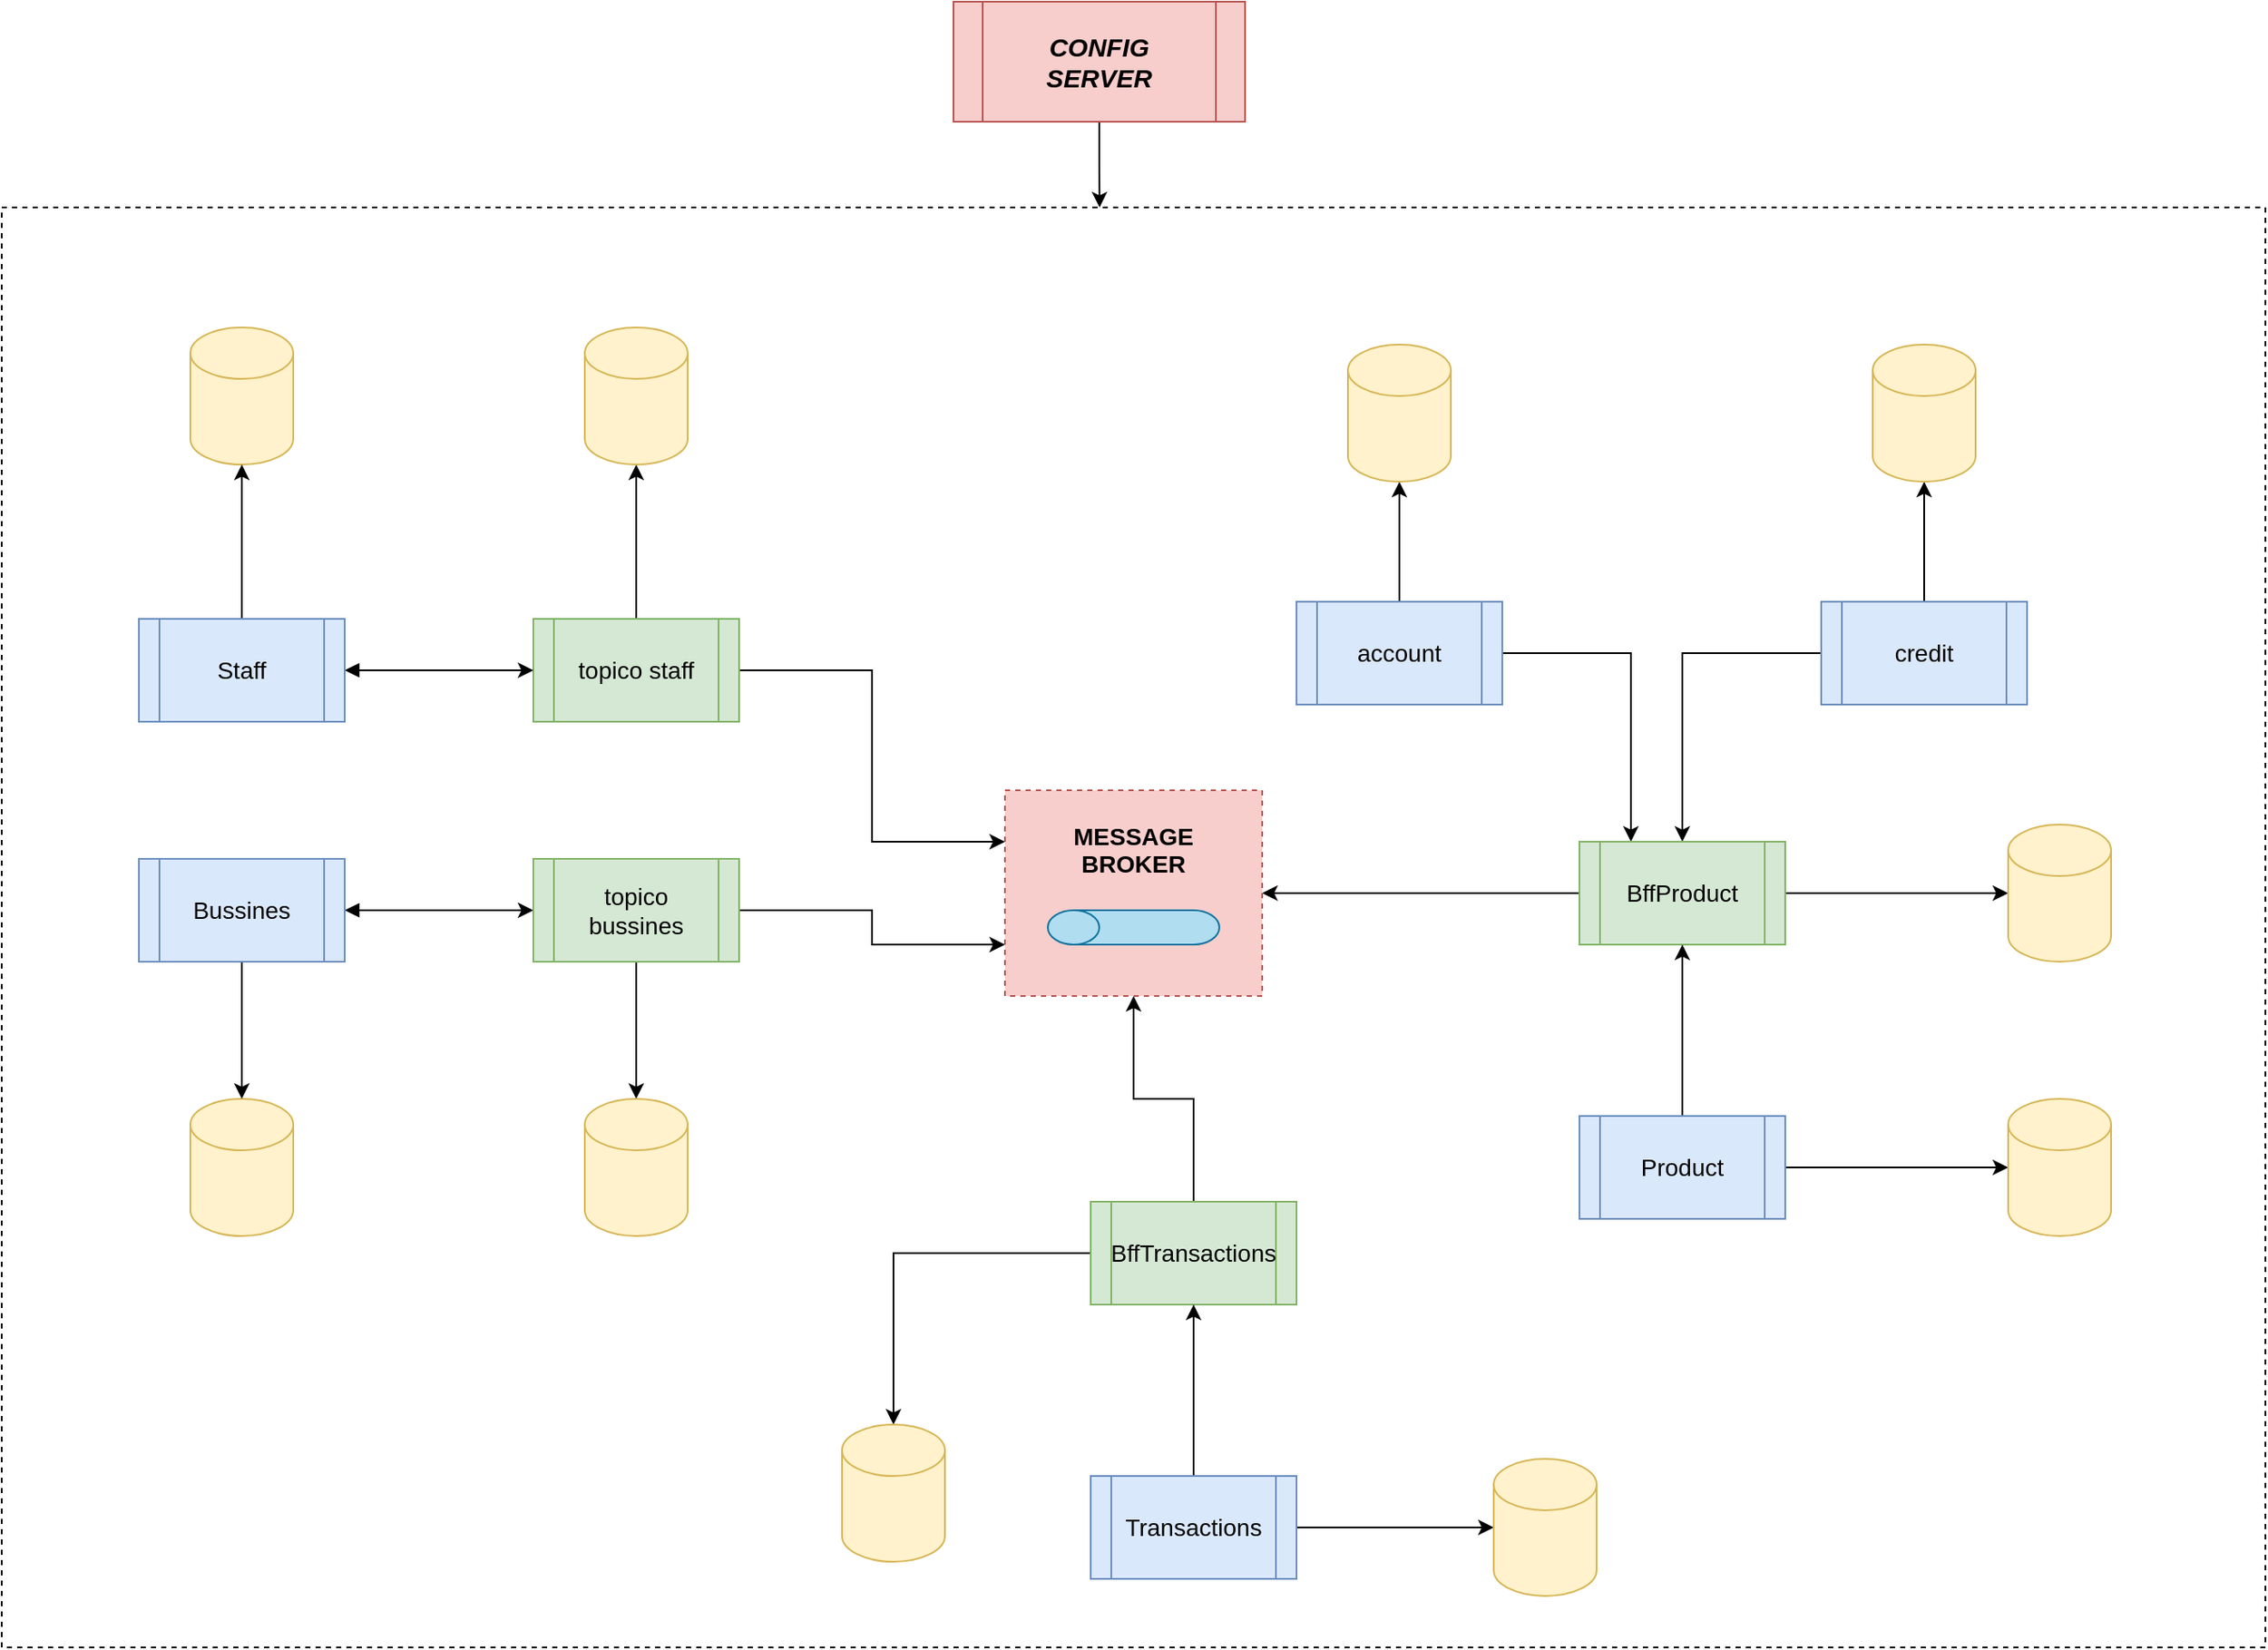 <mxfile version="14.6.13" type="device"><diagram name="diagrama" id="ptablE1Xy9eQ1XwBkvt3"><mxGraphModel dx="1673" dy="2148" grid="1" gridSize="10" guides="1" tooltips="1" connect="1" arrows="1" fold="1" page="1" pageScale="1" pageWidth="827" pageHeight="1169" math="0" shadow="0"><root><mxCell id="bzwxXqmKAgbk6rYUZJc3-0"/><mxCell id="bzwxXqmKAgbk6rYUZJc3-1" parent="bzwxXqmKAgbk6rYUZJc3-0"/><mxCell id="m1c-ONvpRuGJiBR-EVDI-1" value="" style="rounded=0;whiteSpace=wrap;html=1;dashed=1;" vertex="1" parent="bzwxXqmKAgbk6rYUZJc3-1"><mxGeometry x="120" y="-60" width="1320" height="840" as="geometry"/></mxCell><mxCell id="bzwxXqmKAgbk6rYUZJc3-7" style="edgeStyle=orthogonalEdgeStyle;rounded=0;orthogonalLoop=1;jettySize=auto;html=1;" edge="1" parent="bzwxXqmKAgbk6rYUZJc3-1" source="bzwxXqmKAgbk6rYUZJc3-8" target="bzwxXqmKAgbk6rYUZJc3-15"><mxGeometry relative="1" as="geometry"/></mxCell><mxCell id="wpPBjSK-WYZe5MlsYNr7-4" style="edgeStyle=orthogonalEdgeStyle;rounded=0;orthogonalLoop=1;jettySize=auto;html=1;" edge="1" parent="bzwxXqmKAgbk6rYUZJc3-1" source="bzwxXqmKAgbk6rYUZJc3-8" target="QjOhJ1oJxy0gdfXizLy4-0"><mxGeometry relative="1" as="geometry"/></mxCell><mxCell id="bzwxXqmKAgbk6rYUZJc3-8" value="BffTransactions" style="shape=process;whiteSpace=wrap;html=1;backgroundOutline=1;fillColor=#d5e8d4;strokeColor=#82b366;fontSize=14;" vertex="1" parent="bzwxXqmKAgbk6rYUZJc3-1"><mxGeometry x="755" y="520" width="120" height="60" as="geometry"/></mxCell><mxCell id="wpPBjSK-WYZe5MlsYNr7-6" style="edgeStyle=orthogonalEdgeStyle;rounded=0;orthogonalLoop=1;jettySize=auto;html=1;entryX=0.25;entryY=0;entryDx=0;entryDy=0;" edge="1" parent="bzwxXqmKAgbk6rYUZJc3-1" source="bzwxXqmKAgbk6rYUZJc3-10" target="bzwxXqmKAgbk6rYUZJc3-25"><mxGeometry relative="1" as="geometry"/></mxCell><mxCell id="wpPBjSK-WYZe5MlsYNr7-14" style="edgeStyle=orthogonalEdgeStyle;rounded=0;orthogonalLoop=1;jettySize=auto;html=1;" edge="1" parent="bzwxXqmKAgbk6rYUZJc3-1" source="bzwxXqmKAgbk6rYUZJc3-10" target="bzwxXqmKAgbk6rYUZJc3-16"><mxGeometry relative="1" as="geometry"/></mxCell><mxCell id="bzwxXqmKAgbk6rYUZJc3-10" value="account" style="shape=process;whiteSpace=wrap;html=1;backgroundOutline=1;fillColor=#dae8fc;strokeColor=#6c8ebf;fontSize=14;" vertex="1" parent="bzwxXqmKAgbk6rYUZJc3-1"><mxGeometry x="875" y="170" width="120" height="60" as="geometry"/></mxCell><mxCell id="HkmteI1vQmgSBU2RVuHI-7" style="edgeStyle=orthogonalEdgeStyle;rounded=0;orthogonalLoop=1;jettySize=auto;html=1;fontSize=14;startArrow=none;startFill=0;" edge="1" parent="bzwxXqmKAgbk6rYUZJc3-1" source="bzwxXqmKAgbk6rYUZJc3-12" target="bzwxXqmKAgbk6rYUZJc3-25"><mxGeometry relative="1" as="geometry"/></mxCell><mxCell id="HkmteI1vQmgSBU2RVuHI-8" style="edgeStyle=orthogonalEdgeStyle;rounded=0;orthogonalLoop=1;jettySize=auto;html=1;fontSize=14;startArrow=none;startFill=0;" edge="1" parent="bzwxXqmKAgbk6rYUZJc3-1" source="bzwxXqmKAgbk6rYUZJc3-12" target="bzwxXqmKAgbk6rYUZJc3-17"><mxGeometry relative="1" as="geometry"/></mxCell><mxCell id="bzwxXqmKAgbk6rYUZJc3-12" value="credit" style="shape=process;whiteSpace=wrap;html=1;backgroundOutline=1;fillColor=#dae8fc;strokeColor=#6c8ebf;fontSize=14;" vertex="1" parent="bzwxXqmKAgbk6rYUZJc3-1"><mxGeometry x="1181" y="170" width="120" height="60" as="geometry"/></mxCell><mxCell id="bzwxXqmKAgbk6rYUZJc3-13" value="" style="shape=cylinder3;whiteSpace=wrap;html=1;boundedLbl=1;backgroundOutline=1;size=15;fillColor=#fff2cc;strokeColor=#d6b656;" vertex="1" parent="bzwxXqmKAgbk6rYUZJc3-1"><mxGeometry x="230" y="10" width="60" height="80" as="geometry"/></mxCell><mxCell id="bzwxXqmKAgbk6rYUZJc3-14" value="" style="shape=cylinder3;whiteSpace=wrap;html=1;boundedLbl=1;backgroundOutline=1;size=15;fillColor=#fff2cc;strokeColor=#d6b656;" vertex="1" parent="bzwxXqmKAgbk6rYUZJc3-1"><mxGeometry x="230" y="460" width="60" height="80" as="geometry"/></mxCell><mxCell id="bzwxXqmKAgbk6rYUZJc3-15" value="" style="shape=cylinder3;whiteSpace=wrap;html=1;boundedLbl=1;backgroundOutline=1;size=15;fillColor=#fff2cc;strokeColor=#d6b656;" vertex="1" parent="bzwxXqmKAgbk6rYUZJc3-1"><mxGeometry x="610" y="650" width="60" height="80" as="geometry"/></mxCell><mxCell id="bzwxXqmKAgbk6rYUZJc3-16" value="" style="shape=cylinder3;whiteSpace=wrap;html=1;boundedLbl=1;backgroundOutline=1;size=15;fillColor=#fff2cc;strokeColor=#d6b656;" vertex="1" parent="bzwxXqmKAgbk6rYUZJc3-1"><mxGeometry x="905" y="20" width="60" height="80" as="geometry"/></mxCell><mxCell id="bzwxXqmKAgbk6rYUZJc3-17" value="" style="shape=cylinder3;whiteSpace=wrap;html=1;boundedLbl=1;backgroundOutline=1;size=15;fillColor=#fff2cc;strokeColor=#d6b656;" vertex="1" parent="bzwxXqmKAgbk6rYUZJc3-1"><mxGeometry x="1211" y="20" width="60" height="80" as="geometry"/></mxCell><mxCell id="bzwxXqmKAgbk6rYUZJc3-18" style="edgeStyle=orthogonalEdgeStyle;rounded=0;orthogonalLoop=1;jettySize=auto;html=1;" edge="1" parent="bzwxXqmKAgbk6rYUZJc3-1" source="bzwxXqmKAgbk6rYUZJc3-20" target="bzwxXqmKAgbk6rYUZJc3-14"><mxGeometry relative="1" as="geometry"/></mxCell><mxCell id="HkmteI1vQmgSBU2RVuHI-2" style="edgeStyle=orthogonalEdgeStyle;rounded=0;orthogonalLoop=1;jettySize=auto;html=1;entryX=0;entryY=0.5;entryDx=0;entryDy=0;startArrow=block;startFill=1;" edge="1" parent="bzwxXqmKAgbk6rYUZJc3-1" source="bzwxXqmKAgbk6rYUZJc3-20" target="m1c-ONvpRuGJiBR-EVDI-6"><mxGeometry relative="1" as="geometry"/></mxCell><mxCell id="bzwxXqmKAgbk6rYUZJc3-20" value="Bussines" style="shape=process;whiteSpace=wrap;html=1;backgroundOutline=1;fillColor=#dae8fc;strokeColor=#6c8ebf;fontSize=14;" vertex="1" parent="bzwxXqmKAgbk6rYUZJc3-1"><mxGeometry x="200" y="320" width="120" height="60" as="geometry"/></mxCell><mxCell id="bzwxXqmKAgbk6rYUZJc3-21" value="" style="edgeStyle=orthogonalEdgeStyle;rounded=0;orthogonalLoop=1;jettySize=auto;html=1;exitX=1;exitY=0.5;exitDx=0;exitDy=0;" edge="1" parent="bzwxXqmKAgbk6rYUZJc3-1" source="bzwxXqmKAgbk6rYUZJc3-25" target="bzwxXqmKAgbk6rYUZJc3-26"><mxGeometry relative="1" as="geometry"/></mxCell><mxCell id="wpPBjSK-WYZe5MlsYNr7-8" style="edgeStyle=orthogonalEdgeStyle;rounded=0;orthogonalLoop=1;jettySize=auto;html=1;" edge="1" parent="bzwxXqmKAgbk6rYUZJc3-1" source="bzwxXqmKAgbk6rYUZJc3-25" target="QjOhJ1oJxy0gdfXizLy4-0"><mxGeometry relative="1" as="geometry"/></mxCell><mxCell id="bzwxXqmKAgbk6rYUZJc3-25" value="BffProduct" style="shape=process;whiteSpace=wrap;html=1;backgroundOutline=1;fillColor=#d5e8d4;strokeColor=#82b366;fontSize=14;" vertex="1" parent="bzwxXqmKAgbk6rYUZJc3-1"><mxGeometry x="1040" y="310" width="120" height="60" as="geometry"/></mxCell><mxCell id="bzwxXqmKAgbk6rYUZJc3-26" value="" style="shape=cylinder3;whiteSpace=wrap;html=1;boundedLbl=1;backgroundOutline=1;size=15;fillColor=#fff2cc;strokeColor=#d6b656;" vertex="1" parent="bzwxXqmKAgbk6rYUZJc3-1"><mxGeometry x="1290" y="300" width="60" height="80" as="geometry"/></mxCell><mxCell id="bzwxXqmKAgbk6rYUZJc3-36" style="edgeStyle=orthogonalEdgeStyle;rounded=0;orthogonalLoop=1;jettySize=auto;html=1;" edge="1" parent="bzwxXqmKAgbk6rYUZJc3-1" source="bzwxXqmKAgbk6rYUZJc3-37" target="bzwxXqmKAgbk6rYUZJc3-38"><mxGeometry relative="1" as="geometry"/></mxCell><mxCell id="HkmteI1vQmgSBU2RVuHI-9" style="edgeStyle=orthogonalEdgeStyle;rounded=0;orthogonalLoop=1;jettySize=auto;html=1;fontSize=14;startArrow=none;startFill=0;" edge="1" parent="bzwxXqmKAgbk6rYUZJc3-1" source="bzwxXqmKAgbk6rYUZJc3-37" target="bzwxXqmKAgbk6rYUZJc3-25"><mxGeometry relative="1" as="geometry"/></mxCell><mxCell id="bzwxXqmKAgbk6rYUZJc3-37" value="Product" style="shape=process;whiteSpace=wrap;html=1;backgroundOutline=1;fillColor=#dae8fc;strokeColor=#6c8ebf;fontSize=14;" vertex="1" parent="bzwxXqmKAgbk6rYUZJc3-1"><mxGeometry x="1040" y="470" width="120" height="60" as="geometry"/></mxCell><mxCell id="bzwxXqmKAgbk6rYUZJc3-38" value="" style="shape=cylinder3;whiteSpace=wrap;html=1;boundedLbl=1;backgroundOutline=1;size=15;fillColor=#fff2cc;strokeColor=#d6b656;" vertex="1" parent="bzwxXqmKAgbk6rYUZJc3-1"><mxGeometry x="1290" y="460" width="60" height="80" as="geometry"/></mxCell><mxCell id="bzwxXqmKAgbk6rYUZJc3-39" style="edgeStyle=orthogonalEdgeStyle;rounded=0;orthogonalLoop=1;jettySize=auto;html=1;" edge="1" parent="bzwxXqmKAgbk6rYUZJc3-1" source="bzwxXqmKAgbk6rYUZJc3-43" target="bzwxXqmKAgbk6rYUZJc3-44"><mxGeometry relative="1" as="geometry"/></mxCell><mxCell id="bzwxXqmKAgbk6rYUZJc3-40" style="edgeStyle=orthogonalEdgeStyle;rounded=0;orthogonalLoop=1;jettySize=auto;html=1;" edge="1" parent="bzwxXqmKAgbk6rYUZJc3-1" source="bzwxXqmKAgbk6rYUZJc3-43" target="bzwxXqmKAgbk6rYUZJc3-8"><mxGeometry relative="1" as="geometry"/></mxCell><mxCell id="bzwxXqmKAgbk6rYUZJc3-43" value="Transactions" style="shape=process;whiteSpace=wrap;html=1;backgroundOutline=1;fillColor=#dae8fc;strokeColor=#6c8ebf;fontSize=14;" vertex="1" parent="bzwxXqmKAgbk6rYUZJc3-1"><mxGeometry x="755" y="680" width="120" height="60" as="geometry"/></mxCell><mxCell id="bzwxXqmKAgbk6rYUZJc3-44" value="" style="shape=cylinder3;whiteSpace=wrap;html=1;boundedLbl=1;backgroundOutline=1;size=15;fillColor=#fff2cc;strokeColor=#d6b656;" vertex="1" parent="bzwxXqmKAgbk6rYUZJc3-1"><mxGeometry x="990" y="670" width="60" height="80" as="geometry"/></mxCell><mxCell id="QjOhJ1oJxy0gdfXizLy4-0" value="MESSAGE&lt;br&gt;BROKER&lt;br style=&quot;font-size: 14px&quot;&gt;&lt;br style=&quot;font-size: 14px&quot;&gt;&lt;br style=&quot;font-size: 14px&quot;&gt;&lt;br style=&quot;font-size: 14px&quot;&gt;" style="rounded=0;whiteSpace=wrap;html=1;dashed=1;fillColor=#f8cecc;strokeColor=#b85450;fontStyle=1;fontSize=14;" vertex="1" parent="bzwxXqmKAgbk6rYUZJc3-1"><mxGeometry x="705" y="280" width="150" height="120" as="geometry"/></mxCell><mxCell id="72P5q_m6Z5AkEMeNTd8E-2" style="edgeStyle=orthogonalEdgeStyle;rounded=0;orthogonalLoop=1;jettySize=auto;html=1;entryX=0;entryY=0.25;entryDx=0;entryDy=0;" edge="1" parent="bzwxXqmKAgbk6rYUZJc3-1" source="72P5q_m6Z5AkEMeNTd8E-0" target="QjOhJ1oJxy0gdfXizLy4-0"><mxGeometry relative="1" as="geometry"/></mxCell><mxCell id="wpPBjSK-WYZe5MlsYNr7-10" style="edgeStyle=orthogonalEdgeStyle;rounded=0;orthogonalLoop=1;jettySize=auto;html=1;" edge="1" parent="bzwxXqmKAgbk6rYUZJc3-1" source="72P5q_m6Z5AkEMeNTd8E-0" target="wpPBjSK-WYZe5MlsYNr7-9"><mxGeometry relative="1" as="geometry"/></mxCell><mxCell id="72P5q_m6Z5AkEMeNTd8E-0" value="topico staff" style="shape=process;whiteSpace=wrap;html=1;backgroundOutline=1;fillColor=#d5e8d4;strokeColor=#82b366;fontSize=14;" vertex="1" parent="bzwxXqmKAgbk6rYUZJc3-1"><mxGeometry x="430" y="180" width="120" height="60" as="geometry"/></mxCell><mxCell id="m1c-ONvpRuGJiBR-EVDI-0" value="" style="shape=cylinder3;whiteSpace=wrap;html=1;boundedLbl=1;backgroundOutline=1;size=15;rotation=-90;fillColor=#b1ddf0;strokeColor=#10739e;" vertex="1" parent="bzwxXqmKAgbk6rYUZJc3-1"><mxGeometry x="770" y="310" width="20" height="100" as="geometry"/></mxCell><mxCell id="m1c-ONvpRuGJiBR-EVDI-8" style="edgeStyle=orthogonalEdgeStyle;rounded=0;orthogonalLoop=1;jettySize=auto;html=1;entryX=0;entryY=0.75;entryDx=0;entryDy=0;" edge="1" parent="bzwxXqmKAgbk6rYUZJc3-1" source="m1c-ONvpRuGJiBR-EVDI-6" target="QjOhJ1oJxy0gdfXizLy4-0"><mxGeometry relative="1" as="geometry"/></mxCell><mxCell id="wpPBjSK-WYZe5MlsYNr7-13" style="edgeStyle=orthogonalEdgeStyle;rounded=0;orthogonalLoop=1;jettySize=auto;html=1;" edge="1" parent="bzwxXqmKAgbk6rYUZJc3-1" source="m1c-ONvpRuGJiBR-EVDI-6" target="wpPBjSK-WYZe5MlsYNr7-12"><mxGeometry relative="1" as="geometry"/></mxCell><mxCell id="m1c-ONvpRuGJiBR-EVDI-6" value="topico bussines" style="shape=process;whiteSpace=wrap;html=1;backgroundOutline=1;fillColor=#d5e8d4;strokeColor=#82b366;fontSize=14;" vertex="1" parent="bzwxXqmKAgbk6rYUZJc3-1"><mxGeometry x="430" y="320" width="120" height="60" as="geometry"/></mxCell><mxCell id="wpPBjSK-WYZe5MlsYNr7-9" value="" style="shape=cylinder3;whiteSpace=wrap;html=1;boundedLbl=1;backgroundOutline=1;size=15;fillColor=#fff2cc;strokeColor=#d6b656;" vertex="1" parent="bzwxXqmKAgbk6rYUZJc3-1"><mxGeometry x="460" y="10" width="60" height="80" as="geometry"/></mxCell><mxCell id="wpPBjSK-WYZe5MlsYNr7-12" value="" style="shape=cylinder3;whiteSpace=wrap;html=1;boundedLbl=1;backgroundOutline=1;size=15;fillColor=#fff2cc;strokeColor=#d6b656;" vertex="1" parent="bzwxXqmKAgbk6rYUZJc3-1"><mxGeometry x="460" y="460" width="60" height="80" as="geometry"/></mxCell><mxCell id="HkmteI1vQmgSBU2RVuHI-6" style="edgeStyle=orthogonalEdgeStyle;rounded=0;orthogonalLoop=1;jettySize=auto;html=1;entryX=0.485;entryY=0;entryDx=0;entryDy=0;entryPerimeter=0;startArrow=none;startFill=0;" edge="1" parent="bzwxXqmKAgbk6rYUZJc3-1" source="wpPBjSK-WYZe5MlsYNr7-16" target="m1c-ONvpRuGJiBR-EVDI-1"><mxGeometry relative="1" as="geometry"/></mxCell><mxCell id="wpPBjSK-WYZe5MlsYNr7-16" value="CONFIG &lt;br&gt;SERVER" style="shape=process;whiteSpace=wrap;html=1;backgroundOutline=1;fillColor=#f8cecc;strokeColor=#b85450;fontStyle=3;fontSize=15;" vertex="1" parent="bzwxXqmKAgbk6rYUZJc3-1"><mxGeometry x="675" y="-180" width="170" height="70" as="geometry"/></mxCell><mxCell id="HkmteI1vQmgSBU2RVuHI-1" style="edgeStyle=orthogonalEdgeStyle;rounded=0;orthogonalLoop=1;jettySize=auto;html=1;startArrow=block;startFill=1;" edge="1" parent="bzwxXqmKAgbk6rYUZJc3-1" source="HkmteI1vQmgSBU2RVuHI-0" target="72P5q_m6Z5AkEMeNTd8E-0"><mxGeometry relative="1" as="geometry"/></mxCell><mxCell id="HkmteI1vQmgSBU2RVuHI-3" style="edgeStyle=orthogonalEdgeStyle;rounded=0;orthogonalLoop=1;jettySize=auto;html=1;startArrow=none;startFill=0;" edge="1" parent="bzwxXqmKAgbk6rYUZJc3-1" source="HkmteI1vQmgSBU2RVuHI-0" target="bzwxXqmKAgbk6rYUZJc3-13"><mxGeometry relative="1" as="geometry"/></mxCell><mxCell id="HkmteI1vQmgSBU2RVuHI-0" value="Staff" style="shape=process;whiteSpace=wrap;html=1;backgroundOutline=1;fillColor=#dae8fc;strokeColor=#6c8ebf;fontSize=14;" vertex="1" parent="bzwxXqmKAgbk6rYUZJc3-1"><mxGeometry x="200" y="180" width="120" height="60" as="geometry"/></mxCell></root></mxGraphModel></diagram></mxfile>